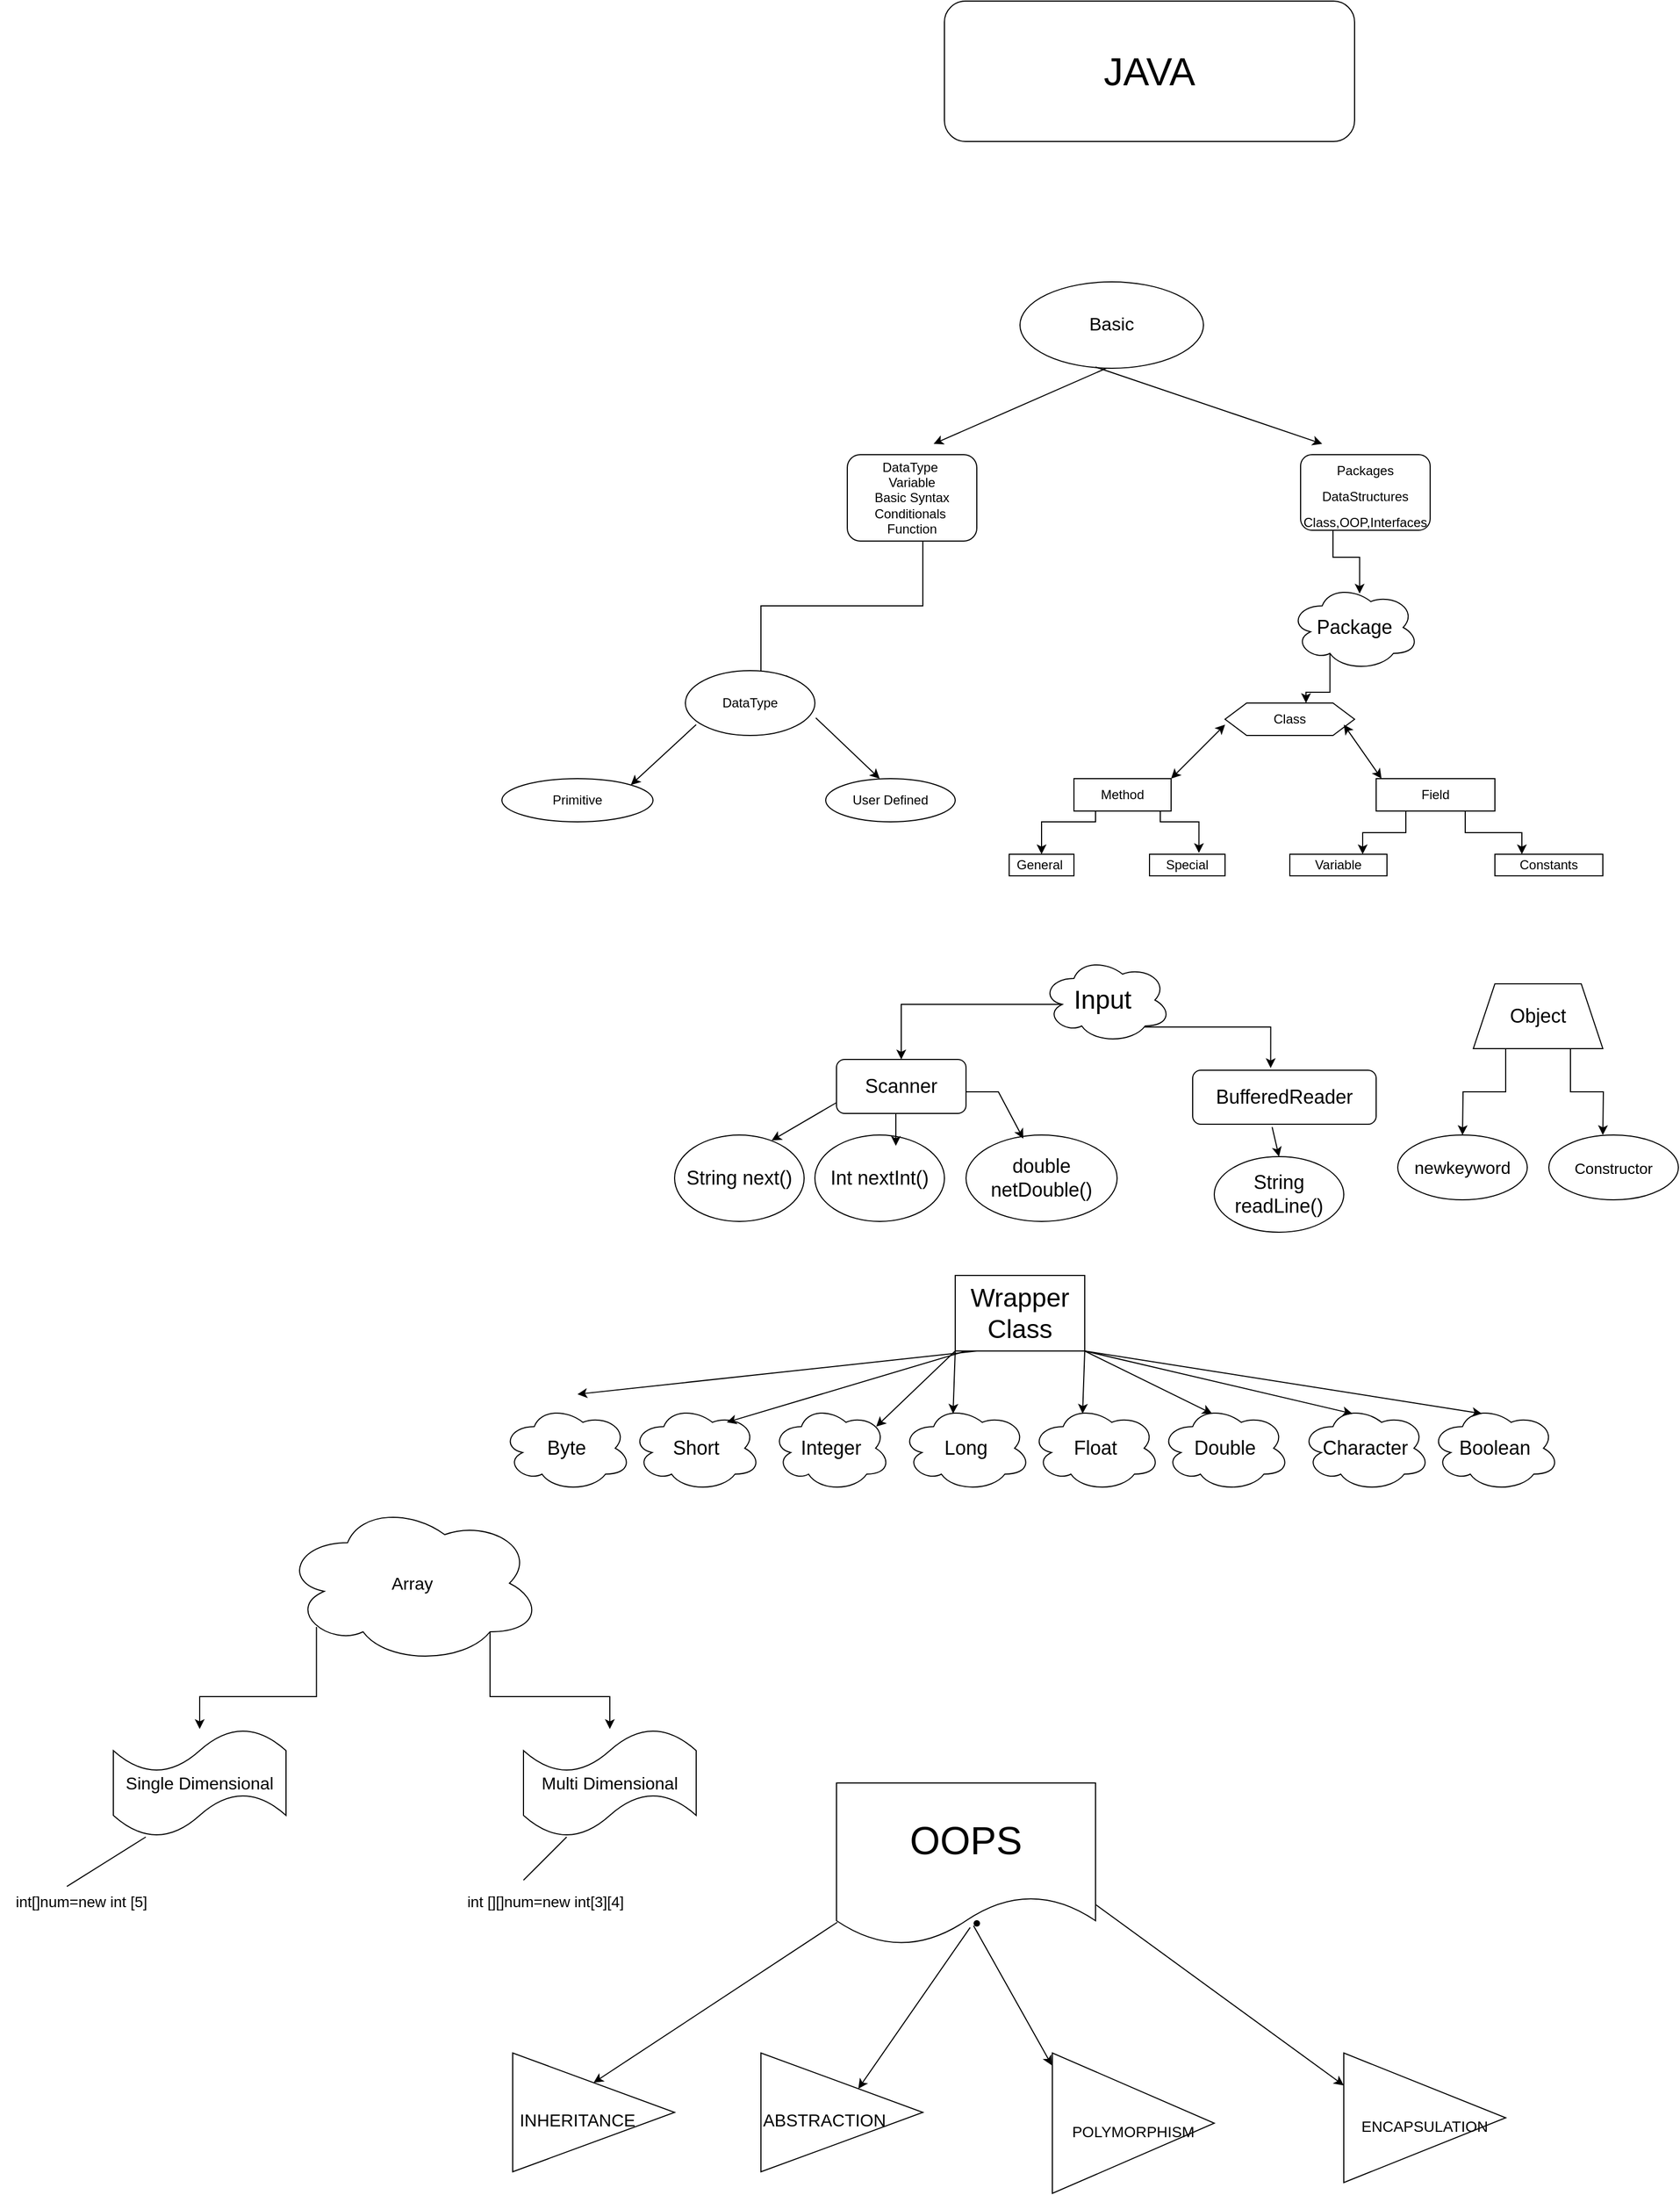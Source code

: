 <mxfile version="20.0.4" type="github">
  <diagram id="sND-rCSmJP05-suhYlH1" name="Page-1">
    <mxGraphModel dx="4478" dy="2800" grid="1" gridSize="10" guides="1" tooltips="1" connect="1" arrows="1" fold="1" page="1" pageScale="1" pageWidth="827" pageHeight="1169" math="0" shadow="0">
      <root>
        <mxCell id="0" />
        <mxCell id="1" parent="0" />
        <mxCell id="pi0GS6j_OADM4Y7yktkx-1" value="&lt;font style=&quot;font-size: 36px;&quot;&gt;JAVA&lt;/font&gt;" style="rounded=1;whiteSpace=wrap;html=1;" parent="1" vertex="1">
          <mxGeometry x="200" y="-340" width="380" height="130" as="geometry" />
        </mxCell>
        <mxCell id="pi0GS6j_OADM4Y7yktkx-2" value="&lt;font style=&quot;font-size: 17px;&quot;&gt;Basic&lt;/font&gt;" style="ellipse;whiteSpace=wrap;html=1;" parent="1" vertex="1">
          <mxGeometry x="270" y="-80" width="170" height="80" as="geometry" />
        </mxCell>
        <mxCell id="zAGFAAuZ6QF6loXqFJau-5" style="edgeStyle=orthogonalEdgeStyle;rounded=0;orthogonalLoop=1;jettySize=auto;html=1;exitX=0.25;exitY=1;exitDx=0;exitDy=0;entryX=0.539;entryY=0.108;entryDx=0;entryDy=0;entryPerimeter=0;fontSize=18;" edge="1" parent="1" source="pi0GS6j_OADM4Y7yktkx-4" target="zAGFAAuZ6QF6loXqFJau-4">
          <mxGeometry relative="1" as="geometry" />
        </mxCell>
        <mxCell id="pi0GS6j_OADM4Y7yktkx-4" value="&lt;font style=&quot;font-size: 12px;&quot;&gt;Packages&lt;br&gt;DataStructures&lt;br&gt;Class,OOP,Interfaces&lt;br&gt;&lt;/font&gt;" style="rounded=1;whiteSpace=wrap;html=1;fontSize=20;" parent="1" vertex="1">
          <mxGeometry x="530" y="80" width="120" height="70" as="geometry" />
        </mxCell>
        <mxCell id="pi0GS6j_OADM4Y7yktkx-35" style="edgeStyle=orthogonalEdgeStyle;rounded=0;orthogonalLoop=1;jettySize=auto;html=1;exitX=0.25;exitY=1;exitDx=0;exitDy=0;entryX=1;entryY=0;entryDx=0;entryDy=0;fontSize=12;" parent="1" source="pi0GS6j_OADM4Y7yktkx-7" target="pi0GS6j_OADM4Y7yktkx-34" edge="1">
          <mxGeometry relative="1" as="geometry">
            <Array as="points">
              <mxPoint x="180" y="220" />
              <mxPoint x="30" y="220" />
              <mxPoint x="30" y="289" />
            </Array>
          </mxGeometry>
        </mxCell>
        <mxCell id="pi0GS6j_OADM4Y7yktkx-7" value="DataType&amp;nbsp;&lt;br&gt;Variable&lt;br&gt;Basic Syntax&lt;br&gt;Conditionals&amp;nbsp;&lt;br&gt;Function" style="rounded=1;whiteSpace=wrap;html=1;fontSize=12;" parent="1" vertex="1">
          <mxGeometry x="110" y="80" width="120" height="80" as="geometry" />
        </mxCell>
        <mxCell id="pi0GS6j_OADM4Y7yktkx-15" value="Class" style="shape=hexagon;perimeter=hexagonPerimeter2;whiteSpace=wrap;html=1;fixedSize=1;fontSize=12;" parent="1" vertex="1">
          <mxGeometry x="460" y="310" width="120" height="30" as="geometry" />
        </mxCell>
        <mxCell id="pi0GS6j_OADM4Y7yktkx-17" value="" style="endArrow=classic;startArrow=classic;html=1;rounded=0;fontSize=12;" parent="1" edge="1">
          <mxGeometry width="50" height="50" relative="1" as="geometry">
            <mxPoint x="410" y="380" as="sourcePoint" />
            <mxPoint x="460" y="330" as="targetPoint" />
          </mxGeometry>
        </mxCell>
        <mxCell id="pi0GS6j_OADM4Y7yktkx-19" value="" style="endArrow=classic;startArrow=classic;html=1;rounded=0;fontSize=12;" parent="1" edge="1">
          <mxGeometry width="50" height="50" relative="1" as="geometry">
            <mxPoint x="605" y="380" as="sourcePoint" />
            <mxPoint x="570" y="330" as="targetPoint" />
          </mxGeometry>
        </mxCell>
        <mxCell id="pi0GS6j_OADM4Y7yktkx-25" style="edgeStyle=orthogonalEdgeStyle;rounded=0;orthogonalLoop=1;jettySize=auto;html=1;exitX=0;exitY=0.5;exitDx=0;exitDy=0;entryX=0.5;entryY=0;entryDx=0;entryDy=0;fontSize=12;" parent="1" source="pi0GS6j_OADM4Y7yktkx-21" target="pi0GS6j_OADM4Y7yktkx-23" edge="1">
          <mxGeometry relative="1" as="geometry">
            <Array as="points">
              <mxPoint x="340" y="395" />
              <mxPoint x="340" y="420" />
              <mxPoint x="290" y="420" />
            </Array>
          </mxGeometry>
        </mxCell>
        <mxCell id="pi0GS6j_OADM4Y7yktkx-27" style="edgeStyle=orthogonalEdgeStyle;rounded=0;orthogonalLoop=1;jettySize=auto;html=1;exitX=1;exitY=0.5;exitDx=0;exitDy=0;entryX=0.654;entryY=-0.06;entryDx=0;entryDy=0;entryPerimeter=0;fontSize=12;" parent="1" source="pi0GS6j_OADM4Y7yktkx-21" target="pi0GS6j_OADM4Y7yktkx-24" edge="1">
          <mxGeometry relative="1" as="geometry">
            <Array as="points">
              <mxPoint x="400" y="395" />
              <mxPoint x="400" y="420" />
              <mxPoint x="436" y="420" />
            </Array>
          </mxGeometry>
        </mxCell>
        <mxCell id="pi0GS6j_OADM4Y7yktkx-21" value="Method" style="whiteSpace=wrap;html=1;fontSize=12;" parent="1" vertex="1">
          <mxGeometry x="320" y="380" width="90" height="30" as="geometry" />
        </mxCell>
        <mxCell id="pi0GS6j_OADM4Y7yktkx-32" style="edgeStyle=orthogonalEdgeStyle;rounded=0;orthogonalLoop=1;jettySize=auto;html=1;exitX=0.25;exitY=1;exitDx=0;exitDy=0;entryX=0.75;entryY=0;entryDx=0;entryDy=0;fontSize=12;" parent="1" source="pi0GS6j_OADM4Y7yktkx-22" target="pi0GS6j_OADM4Y7yktkx-28" edge="1">
          <mxGeometry relative="1" as="geometry" />
        </mxCell>
        <mxCell id="pi0GS6j_OADM4Y7yktkx-33" style="edgeStyle=orthogonalEdgeStyle;rounded=0;orthogonalLoop=1;jettySize=auto;html=1;exitX=0.75;exitY=1;exitDx=0;exitDy=0;fontSize=12;entryX=0.25;entryY=0;entryDx=0;entryDy=0;" parent="1" source="pi0GS6j_OADM4Y7yktkx-22" target="pi0GS6j_OADM4Y7yktkx-29" edge="1">
          <mxGeometry relative="1" as="geometry">
            <mxPoint x="730" y="440" as="targetPoint" />
          </mxGeometry>
        </mxCell>
        <mxCell id="pi0GS6j_OADM4Y7yktkx-22" value="Field" style="whiteSpace=wrap;html=1;fontSize=12;" parent="1" vertex="1">
          <mxGeometry x="600" y="380" width="110" height="30" as="geometry" />
        </mxCell>
        <mxCell id="pi0GS6j_OADM4Y7yktkx-23" value="General&amp;nbsp;" style="whiteSpace=wrap;html=1;fontSize=12;" parent="1" vertex="1">
          <mxGeometry x="260" y="450" width="60" height="20" as="geometry" />
        </mxCell>
        <mxCell id="pi0GS6j_OADM4Y7yktkx-24" value="Special" style="whiteSpace=wrap;html=1;fontSize=12;" parent="1" vertex="1">
          <mxGeometry x="390" y="450" width="70" height="20" as="geometry" />
        </mxCell>
        <mxCell id="pi0GS6j_OADM4Y7yktkx-28" value="Variable" style="whiteSpace=wrap;html=1;fontSize=12;" parent="1" vertex="1">
          <mxGeometry x="520" y="450" width="90" height="20" as="geometry" />
        </mxCell>
        <mxCell id="pi0GS6j_OADM4Y7yktkx-29" value="Constants" style="whiteSpace=wrap;html=1;fontSize=12;" parent="1" vertex="1">
          <mxGeometry x="710" y="450" width="100" height="20" as="geometry" />
        </mxCell>
        <mxCell id="pi0GS6j_OADM4Y7yktkx-34" value="DataType" style="ellipse;whiteSpace=wrap;html=1;fontSize=12;" parent="1" vertex="1">
          <mxGeometry x="-40" y="280" width="120" height="60" as="geometry" />
        </mxCell>
        <mxCell id="pi0GS6j_OADM4Y7yktkx-37" value="Primitive" style="ellipse;whiteSpace=wrap;html=1;fontSize=12;" parent="1" vertex="1">
          <mxGeometry x="-210" y="380" width="140" height="40" as="geometry" />
        </mxCell>
        <mxCell id="pi0GS6j_OADM4Y7yktkx-38" value="User Defined" style="ellipse;whiteSpace=wrap;html=1;fontSize=12;" parent="1" vertex="1">
          <mxGeometry x="90" y="380" width="120" height="40" as="geometry" />
        </mxCell>
        <mxCell id="pi0GS6j_OADM4Y7yktkx-42" value="" style="endArrow=classic;html=1;rounded=0;fontSize=12;entryX=1;entryY=0;entryDx=0;entryDy=0;exitX=0.083;exitY=0.833;exitDx=0;exitDy=0;exitPerimeter=0;" parent="1" source="pi0GS6j_OADM4Y7yktkx-34" target="pi0GS6j_OADM4Y7yktkx-37" edge="1">
          <mxGeometry width="50" height="50" relative="1" as="geometry">
            <mxPoint x="-30" y="320" as="sourcePoint" />
            <mxPoint x="-50" y="420" as="targetPoint" />
          </mxGeometry>
        </mxCell>
        <mxCell id="pi0GS6j_OADM4Y7yktkx-43" value="" style="endArrow=classic;html=1;rounded=0;fontSize=12;exitX=1.007;exitY=0.729;exitDx=0;exitDy=0;exitPerimeter=0;" parent="1" source="pi0GS6j_OADM4Y7yktkx-34" edge="1">
          <mxGeometry width="50" height="50" relative="1" as="geometry">
            <mxPoint x="90" y="310" as="sourcePoint" />
            <mxPoint x="140" y="380" as="targetPoint" />
          </mxGeometry>
        </mxCell>
        <mxCell id="pi0GS6j_OADM4Y7yktkx-52" style="edgeStyle=orthogonalEdgeStyle;rounded=0;orthogonalLoop=1;jettySize=auto;html=1;exitX=0.16;exitY=0.55;exitDx=0;exitDy=0;exitPerimeter=0;entryX=0.75;entryY=0;entryDx=0;entryDy=0;entryPerimeter=0;fontSize=24;" parent="1" source="pi0GS6j_OADM4Y7yktkx-46" edge="1">
          <mxGeometry relative="1" as="geometry">
            <mxPoint x="160" y="640" as="targetPoint" />
            <Array as="points">
              <mxPoint x="160" y="589" />
            </Array>
          </mxGeometry>
        </mxCell>
        <mxCell id="pi0GS6j_OADM4Y7yktkx-53" style="edgeStyle=orthogonalEdgeStyle;rounded=0;orthogonalLoop=1;jettySize=auto;html=1;exitX=0.8;exitY=0.8;exitDx=0;exitDy=0;exitPerimeter=0;entryX=0.425;entryY=-0.04;entryDx=0;entryDy=0;entryPerimeter=0;fontSize=24;" parent="1" source="pi0GS6j_OADM4Y7yktkx-46" target="pi0GS6j_OADM4Y7yktkx-55" edge="1">
          <mxGeometry relative="1" as="geometry">
            <mxPoint x="395" y="640" as="targetPoint" />
            <Array as="points">
              <mxPoint x="502" y="610" />
            </Array>
          </mxGeometry>
        </mxCell>
        <mxCell id="pi0GS6j_OADM4Y7yktkx-46" value="Input&amp;nbsp;" style="ellipse;shape=cloud;whiteSpace=wrap;html=1;fontSize=24;" parent="1" vertex="1">
          <mxGeometry x="290" y="545" width="120" height="80" as="geometry" />
        </mxCell>
        <mxCell id="pi0GS6j_OADM4Y7yktkx-54" value="&lt;span style=&quot;font-size: 18px;&quot;&gt;Scanner&lt;/span&gt;" style="rounded=1;whiteSpace=wrap;html=1;fontSize=10;" parent="1" vertex="1">
          <mxGeometry x="100" y="640" width="120" height="50" as="geometry" />
        </mxCell>
        <mxCell id="pi0GS6j_OADM4Y7yktkx-55" value="&lt;font style=&quot;font-size: 18px;&quot;&gt;BufferedReader&lt;/font&gt;" style="rounded=1;whiteSpace=wrap;html=1;fontSize=10;" parent="1" vertex="1">
          <mxGeometry x="430" y="650" width="170" height="50" as="geometry" />
        </mxCell>
        <mxCell id="pi0GS6j_OADM4Y7yktkx-56" value="String next()" style="ellipse;whiteSpace=wrap;html=1;fontSize=18;" parent="1" vertex="1">
          <mxGeometry x="-50" y="710" width="120" height="80" as="geometry" />
        </mxCell>
        <mxCell id="pi0GS6j_OADM4Y7yktkx-57" value="Int nextInt()" style="ellipse;whiteSpace=wrap;html=1;fontSize=18;" parent="1" vertex="1">
          <mxGeometry x="80" y="710" width="120" height="80" as="geometry" />
        </mxCell>
        <mxCell id="pi0GS6j_OADM4Y7yktkx-58" value="double netDouble()" style="ellipse;whiteSpace=wrap;html=1;fontSize=18;" parent="1" vertex="1">
          <mxGeometry x="220" y="710" width="140" height="80" as="geometry" />
        </mxCell>
        <mxCell id="pi0GS6j_OADM4Y7yktkx-60" value="" style="endArrow=classic;html=1;rounded=0;fontSize=18;" parent="1" edge="1">
          <mxGeometry width="50" height="50" relative="1" as="geometry">
            <mxPoint x="100" y="680" as="sourcePoint" />
            <mxPoint x="40" y="715" as="targetPoint" />
            <Array as="points">
              <mxPoint x="100" y="680" />
            </Array>
          </mxGeometry>
        </mxCell>
        <mxCell id="pi0GS6j_OADM4Y7yktkx-63" value="" style="endArrow=classic;html=1;rounded=0;fontSize=18;" parent="1" edge="1">
          <mxGeometry width="50" height="50" relative="1" as="geometry">
            <mxPoint x="155" y="690" as="sourcePoint" />
            <mxPoint x="155" y="720" as="targetPoint" />
          </mxGeometry>
        </mxCell>
        <mxCell id="pi0GS6j_OADM4Y7yktkx-64" value="" style="endArrow=classic;html=1;rounded=0;fontSize=18;entryX=0.379;entryY=0.042;entryDx=0;entryDy=0;entryPerimeter=0;" parent="1" target="pi0GS6j_OADM4Y7yktkx-58" edge="1">
          <mxGeometry width="50" height="50" relative="1" as="geometry">
            <mxPoint x="220" y="670" as="sourcePoint" />
            <mxPoint x="250" y="700" as="targetPoint" />
            <Array as="points">
              <mxPoint x="250" y="670" />
            </Array>
          </mxGeometry>
        </mxCell>
        <mxCell id="pi0GS6j_OADM4Y7yktkx-65" value="String readLine()" style="ellipse;whiteSpace=wrap;html=1;fontSize=18;" parent="1" vertex="1">
          <mxGeometry x="450" y="730" width="120" height="70" as="geometry" />
        </mxCell>
        <mxCell id="pi0GS6j_OADM4Y7yktkx-66" value="" style="endArrow=classic;html=1;rounded=0;fontSize=18;entryX=0.5;entryY=0;entryDx=0;entryDy=0;exitX=0.433;exitY=1.053;exitDx=0;exitDy=0;exitPerimeter=0;" parent="1" source="pi0GS6j_OADM4Y7yktkx-55" target="pi0GS6j_OADM4Y7yktkx-65" edge="1">
          <mxGeometry width="50" height="50" relative="1" as="geometry">
            <mxPoint x="270" y="670" as="sourcePoint" />
            <mxPoint x="320" y="620" as="targetPoint" />
          </mxGeometry>
        </mxCell>
        <mxCell id="pi0GS6j_OADM4Y7yktkx-67" value="&lt;font style=&quot;font-size: 24px;&quot;&gt;&lt;font style=&quot;&quot;&gt;Wrappe&lt;/font&gt;r Class&lt;/font&gt;" style="whiteSpace=wrap;html=1;fontSize=18;" parent="1" vertex="1">
          <mxGeometry x="210" y="840" width="120" height="70" as="geometry" />
        </mxCell>
        <mxCell id="pi0GS6j_OADM4Y7yktkx-68" value="Integer" style="ellipse;shape=cloud;whiteSpace=wrap;html=1;fontSize=18;" parent="1" vertex="1">
          <mxGeometry x="40" y="960" width="110" height="80" as="geometry" />
        </mxCell>
        <mxCell id="pi0GS6j_OADM4Y7yktkx-69" value="Long" style="ellipse;shape=cloud;whiteSpace=wrap;html=1;fontSize=18;" parent="1" vertex="1">
          <mxGeometry x="160" y="960" width="120" height="80" as="geometry" />
        </mxCell>
        <mxCell id="pi0GS6j_OADM4Y7yktkx-70" value="Float" style="ellipse;shape=cloud;whiteSpace=wrap;html=1;fontSize=18;" parent="1" vertex="1">
          <mxGeometry x="280" y="960" width="120" height="80" as="geometry" />
        </mxCell>
        <mxCell id="pi0GS6j_OADM4Y7yktkx-71" value="Double" style="ellipse;shape=cloud;whiteSpace=wrap;html=1;fontSize=18;" parent="1" vertex="1">
          <mxGeometry x="400" y="960" width="120" height="80" as="geometry" />
        </mxCell>
        <mxCell id="pi0GS6j_OADM4Y7yktkx-72" value="Short" style="ellipse;shape=cloud;whiteSpace=wrap;html=1;fontSize=18;" parent="1" vertex="1">
          <mxGeometry x="-90" y="960" width="120" height="80" as="geometry" />
        </mxCell>
        <mxCell id="pi0GS6j_OADM4Y7yktkx-73" value="Byte" style="ellipse;shape=cloud;whiteSpace=wrap;html=1;fontSize=18;" parent="1" vertex="1">
          <mxGeometry x="-210" y="960" width="120" height="80" as="geometry" />
        </mxCell>
        <mxCell id="pi0GS6j_OADM4Y7yktkx-74" value="Character" style="ellipse;shape=cloud;whiteSpace=wrap;html=1;fontSize=18;" parent="1" vertex="1">
          <mxGeometry x="530" y="960" width="120" height="80" as="geometry" />
        </mxCell>
        <mxCell id="pi0GS6j_OADM4Y7yktkx-75" value="Boolean" style="ellipse;shape=cloud;whiteSpace=wrap;html=1;fontSize=18;" parent="1" vertex="1">
          <mxGeometry x="650" y="960" width="120" height="80" as="geometry" />
        </mxCell>
        <mxCell id="pi0GS6j_OADM4Y7yktkx-80" value="" style="endArrow=classic;html=1;rounded=0;fontSize=24;" parent="1" edge="1">
          <mxGeometry width="50" height="50" relative="1" as="geometry">
            <mxPoint x="230" y="910" as="sourcePoint" />
            <mxPoint x="-140" y="950" as="targetPoint" />
          </mxGeometry>
        </mxCell>
        <mxCell id="pi0GS6j_OADM4Y7yktkx-81" value="" style="endArrow=classic;html=1;rounded=0;fontSize=24;entryX=0.736;entryY=0.2;entryDx=0;entryDy=0;entryPerimeter=0;" parent="1" target="pi0GS6j_OADM4Y7yktkx-72" edge="1">
          <mxGeometry width="50" height="50" relative="1" as="geometry">
            <mxPoint x="220" y="910" as="sourcePoint" />
            <mxPoint x="240" y="820" as="targetPoint" />
          </mxGeometry>
        </mxCell>
        <mxCell id="pi0GS6j_OADM4Y7yktkx-82" value="" style="endArrow=classic;html=1;rounded=0;fontSize=24;entryX=0.88;entryY=0.25;entryDx=0;entryDy=0;entryPerimeter=0;exitX=0;exitY=1;exitDx=0;exitDy=0;" parent="1" source="pi0GS6j_OADM4Y7yktkx-67" target="pi0GS6j_OADM4Y7yktkx-68" edge="1">
          <mxGeometry width="50" height="50" relative="1" as="geometry">
            <mxPoint x="190" y="870" as="sourcePoint" />
            <mxPoint x="240" y="820" as="targetPoint" />
          </mxGeometry>
        </mxCell>
        <mxCell id="pi0GS6j_OADM4Y7yktkx-83" value="" style="endArrow=classic;html=1;rounded=0;fontSize=24;entryX=0.4;entryY=0.1;entryDx=0;entryDy=0;entryPerimeter=0;exitX=1;exitY=1;exitDx=0;exitDy=0;" parent="1" source="pi0GS6j_OADM4Y7yktkx-67" target="pi0GS6j_OADM4Y7yktkx-70" edge="1">
          <mxGeometry width="50" height="50" relative="1" as="geometry">
            <mxPoint x="190" y="870" as="sourcePoint" />
            <mxPoint x="240" y="820" as="targetPoint" />
          </mxGeometry>
        </mxCell>
        <mxCell id="pi0GS6j_OADM4Y7yktkx-84" value="" style="endArrow=classic;html=1;rounded=0;fontSize=24;entryX=0.4;entryY=0.1;entryDx=0;entryDy=0;entryPerimeter=0;" parent="1" target="pi0GS6j_OADM4Y7yktkx-69" edge="1">
          <mxGeometry width="50" height="50" relative="1" as="geometry">
            <mxPoint x="210" y="910" as="sourcePoint" />
            <mxPoint x="220" y="820" as="targetPoint" />
          </mxGeometry>
        </mxCell>
        <mxCell id="pi0GS6j_OADM4Y7yktkx-85" value="" style="endArrow=classic;html=1;rounded=0;fontSize=24;entryX=0.4;entryY=0.1;entryDx=0;entryDy=0;entryPerimeter=0;" parent="1" target="pi0GS6j_OADM4Y7yktkx-74" edge="1">
          <mxGeometry width="50" height="50" relative="1" as="geometry">
            <mxPoint x="330" y="910" as="sourcePoint" />
            <mxPoint x="240" y="820" as="targetPoint" />
          </mxGeometry>
        </mxCell>
        <mxCell id="pi0GS6j_OADM4Y7yktkx-86" value="" style="endArrow=classic;html=1;rounded=0;fontSize=24;entryX=0.4;entryY=0.1;entryDx=0;entryDy=0;entryPerimeter=0;" parent="1" target="pi0GS6j_OADM4Y7yktkx-71" edge="1">
          <mxGeometry width="50" height="50" relative="1" as="geometry">
            <mxPoint x="330" y="910" as="sourcePoint" />
            <mxPoint x="240" y="820" as="targetPoint" />
          </mxGeometry>
        </mxCell>
        <mxCell id="pi0GS6j_OADM4Y7yktkx-92" value="" style="endArrow=classic;html=1;rounded=0;fontSize=24;entryX=0.4;entryY=0.1;entryDx=0;entryDy=0;entryPerimeter=0;" parent="1" target="pi0GS6j_OADM4Y7yktkx-75" edge="1">
          <mxGeometry width="50" height="50" relative="1" as="geometry">
            <mxPoint x="330" y="910" as="sourcePoint" />
            <mxPoint x="530" y="820" as="targetPoint" />
          </mxGeometry>
        </mxCell>
        <mxCell id="zAGFAAuZ6QF6loXqFJau-8" style="edgeStyle=orthogonalEdgeStyle;rounded=0;orthogonalLoop=1;jettySize=auto;html=1;exitX=0.31;exitY=0.8;exitDx=0;exitDy=0;exitPerimeter=0;entryX=0.625;entryY=0;entryDx=0;entryDy=0;fontSize=18;" edge="1" parent="1" source="zAGFAAuZ6QF6loXqFJau-4" target="pi0GS6j_OADM4Y7yktkx-15">
          <mxGeometry relative="1" as="geometry" />
        </mxCell>
        <mxCell id="zAGFAAuZ6QF6loXqFJau-4" value="&lt;font style=&quot;font-size: 18px;&quot;&gt;Package&lt;/font&gt;" style="ellipse;shape=cloud;whiteSpace=wrap;html=1;" vertex="1" parent="1">
          <mxGeometry x="520" y="200" width="120" height="80" as="geometry" />
        </mxCell>
        <mxCell id="zAGFAAuZ6QF6loXqFJau-6" value="" style="endArrow=classic;html=1;rounded=0;fontSize=18;exitX=0.411;exitY=0.985;exitDx=0;exitDy=0;exitPerimeter=0;" edge="1" parent="1" source="pi0GS6j_OADM4Y7yktkx-2">
          <mxGeometry width="50" height="50" relative="1" as="geometry">
            <mxPoint x="230" y="410" as="sourcePoint" />
            <mxPoint x="550" y="70" as="targetPoint" />
          </mxGeometry>
        </mxCell>
        <mxCell id="zAGFAAuZ6QF6loXqFJau-7" value="" style="endArrow=classic;html=1;rounded=0;fontSize=18;" edge="1" parent="1">
          <mxGeometry width="50" height="50" relative="1" as="geometry">
            <mxPoint x="350" as="sourcePoint" />
            <mxPoint x="190" y="70" as="targetPoint" />
          </mxGeometry>
        </mxCell>
        <mxCell id="zAGFAAuZ6QF6loXqFJau-10" style="edgeStyle=orthogonalEdgeStyle;rounded=0;orthogonalLoop=1;jettySize=auto;html=1;exitX=0.25;exitY=1;exitDx=0;exitDy=0;fontSize=18;" edge="1" parent="1" source="zAGFAAuZ6QF6loXqFJau-9">
          <mxGeometry relative="1" as="geometry">
            <mxPoint x="680" y="710" as="targetPoint" />
          </mxGeometry>
        </mxCell>
        <mxCell id="zAGFAAuZ6QF6loXqFJau-11" style="edgeStyle=orthogonalEdgeStyle;rounded=0;orthogonalLoop=1;jettySize=auto;html=1;exitX=0.75;exitY=1;exitDx=0;exitDy=0;fontSize=18;" edge="1" parent="1" source="zAGFAAuZ6QF6loXqFJau-9">
          <mxGeometry relative="1" as="geometry">
            <mxPoint x="810" y="710" as="targetPoint" />
          </mxGeometry>
        </mxCell>
        <mxCell id="zAGFAAuZ6QF6loXqFJau-9" value="Object" style="shape=trapezoid;perimeter=trapezoidPerimeter;whiteSpace=wrap;html=1;fixedSize=1;fontSize=18;" vertex="1" parent="1">
          <mxGeometry x="690" y="570" width="120" height="60" as="geometry" />
        </mxCell>
        <mxCell id="zAGFAAuZ6QF6loXqFJau-12" value="&lt;font size=&quot;3&quot;&gt;newkeyword&lt;/font&gt;" style="ellipse;whiteSpace=wrap;html=1;fontSize=18;" vertex="1" parent="1">
          <mxGeometry x="620" y="710" width="120" height="60" as="geometry" />
        </mxCell>
        <mxCell id="zAGFAAuZ6QF6loXqFJau-13" value="&lt;font style=&quot;font-size: 14px;&quot;&gt;Constructor&lt;/font&gt;" style="ellipse;whiteSpace=wrap;html=1;fontSize=18;" vertex="1" parent="1">
          <mxGeometry x="760" y="710" width="120" height="60" as="geometry" />
        </mxCell>
        <mxCell id="zAGFAAuZ6QF6loXqFJau-22" style="edgeStyle=orthogonalEdgeStyle;rounded=0;orthogonalLoop=1;jettySize=auto;html=1;exitX=0.13;exitY=0.77;exitDx=0;exitDy=0;exitPerimeter=0;fontSize=14;" edge="1" parent="1" source="zAGFAAuZ6QF6loXqFJau-14" target="zAGFAAuZ6QF6loXqFJau-15">
          <mxGeometry relative="1" as="geometry" />
        </mxCell>
        <mxCell id="zAGFAAuZ6QF6loXqFJau-24" style="edgeStyle=orthogonalEdgeStyle;rounded=0;orthogonalLoop=1;jettySize=auto;html=1;exitX=0.8;exitY=0.8;exitDx=0;exitDy=0;exitPerimeter=0;fontSize=14;" edge="1" parent="1" source="zAGFAAuZ6QF6loXqFJau-14" target="zAGFAAuZ6QF6loXqFJau-16">
          <mxGeometry relative="1" as="geometry" />
        </mxCell>
        <mxCell id="zAGFAAuZ6QF6loXqFJau-14" value="&lt;font size=&quot;3&quot;&gt;Array&lt;/font&gt;" style="ellipse;shape=cloud;whiteSpace=wrap;html=1;fontSize=14;" vertex="1" parent="1">
          <mxGeometry x="-413" y="1050" width="240" height="150" as="geometry" />
        </mxCell>
        <mxCell id="zAGFAAuZ6QF6loXqFJau-15" value="&lt;font size=&quot;3&quot;&gt;Single Dimensional&lt;/font&gt;" style="shape=tape;whiteSpace=wrap;html=1;fontSize=18;" vertex="1" parent="1">
          <mxGeometry x="-570" y="1260" width="160" height="100" as="geometry" />
        </mxCell>
        <mxCell id="zAGFAAuZ6QF6loXqFJau-16" value="&lt;font size=&quot;3&quot;&gt;Multi Dimensional&lt;/font&gt;" style="shape=tape;whiteSpace=wrap;html=1;fontSize=18;" vertex="1" parent="1">
          <mxGeometry x="-190" y="1260" width="160" height="100" as="geometry" />
        </mxCell>
        <mxCell id="zAGFAAuZ6QF6loXqFJau-17" value="int[]num=new int [5]" style="text;html=1;align=center;verticalAlign=middle;resizable=0;points=[];autosize=1;strokeColor=none;fillColor=none;fontSize=14;" vertex="1" parent="1">
          <mxGeometry x="-675" y="1405" width="150" height="30" as="geometry" />
        </mxCell>
        <mxCell id="zAGFAAuZ6QF6loXqFJau-18" value="int [][]num=new int[3][4]" style="text;html=1;align=center;verticalAlign=middle;resizable=0;points=[];autosize=1;strokeColor=none;fillColor=none;fontSize=14;" vertex="1" parent="1">
          <mxGeometry x="-255" y="1405" width="170" height="30" as="geometry" />
        </mxCell>
        <mxCell id="zAGFAAuZ6QF6loXqFJau-19" value="" style="endArrow=none;html=1;rounded=0;fontSize=14;exitX=0.413;exitY=0.028;exitDx=0;exitDy=0;exitPerimeter=0;entryX=0.188;entryY=1;entryDx=0;entryDy=0;entryPerimeter=0;" edge="1" parent="1" source="zAGFAAuZ6QF6loXqFJau-17" target="zAGFAAuZ6QF6loXqFJau-15">
          <mxGeometry width="50" height="50" relative="1" as="geometry">
            <mxPoint x="-260" y="1140" as="sourcePoint" />
            <mxPoint x="-210" y="1090" as="targetPoint" />
          </mxGeometry>
        </mxCell>
        <mxCell id="zAGFAAuZ6QF6loXqFJau-20" value="" style="endArrow=none;html=1;rounded=0;fontSize=14;entryX=0.25;entryY=1;entryDx=0;entryDy=0;entryPerimeter=0;" edge="1" parent="1" target="zAGFAAuZ6QF6loXqFJau-16">
          <mxGeometry width="50" height="50" relative="1" as="geometry">
            <mxPoint x="-190" y="1400" as="sourcePoint" />
            <mxPoint x="-210" y="1090" as="targetPoint" />
          </mxGeometry>
        </mxCell>
        <mxCell id="zAGFAAuZ6QF6loXqFJau-25" value="OOPS" style="shape=document;whiteSpace=wrap;html=1;boundedLbl=1;fontSize=36;" vertex="1" parent="1">
          <mxGeometry x="100" y="1310" width="240" height="150" as="geometry" />
        </mxCell>
        <mxCell id="zAGFAAuZ6QF6loXqFJau-26" value="&lt;font size=&quot;3&quot;&gt;&amp;nbsp;INHERITANCE&lt;/font&gt;" style="triangle;whiteSpace=wrap;html=1;fontSize=36;align=left;" vertex="1" parent="1">
          <mxGeometry x="-200" y="1560" width="150" height="110" as="geometry" />
        </mxCell>
        <mxCell id="zAGFAAuZ6QF6loXqFJau-27" value="&lt;font size=&quot;3&quot;&gt;ABSTRACTION&lt;/font&gt;" style="triangle;whiteSpace=wrap;html=1;fontSize=36;align=left;" vertex="1" parent="1">
          <mxGeometry x="30" y="1560" width="150" height="110" as="geometry" />
        </mxCell>
        <mxCell id="zAGFAAuZ6QF6loXqFJau-28" value="&lt;font style=&quot;font-size: 14px;&quot;&gt;POLYMORPHISM&lt;/font&gt;" style="triangle;whiteSpace=wrap;html=1;fontSize=36;" vertex="1" parent="1">
          <mxGeometry x="300" y="1560" width="150" height="130" as="geometry" />
        </mxCell>
        <mxCell id="zAGFAAuZ6QF6loXqFJau-29" value="&lt;font style=&quot;font-size: 14px;&quot;&gt;ENCAPSULATION&lt;/font&gt;" style="triangle;whiteSpace=wrap;html=1;fontSize=36;" vertex="1" parent="1">
          <mxGeometry x="570" y="1560" width="150" height="120" as="geometry" />
        </mxCell>
        <mxCell id="zAGFAAuZ6QF6loXqFJau-32" value="" style="endArrow=classic;html=1;rounded=0;fontSize=36;entryX=0.5;entryY=0;entryDx=0;entryDy=0;exitX=0.003;exitY=0.86;exitDx=0;exitDy=0;exitPerimeter=0;" edge="1" parent="1" source="zAGFAAuZ6QF6loXqFJau-25" target="zAGFAAuZ6QF6loXqFJau-26">
          <mxGeometry width="50" height="50" relative="1" as="geometry">
            <mxPoint x="80" y="1320" as="sourcePoint" />
            <mxPoint x="130" y="1270" as="targetPoint" />
          </mxGeometry>
        </mxCell>
        <mxCell id="zAGFAAuZ6QF6loXqFJau-33" value="" style="endArrow=classic;html=1;rounded=0;fontSize=36;entryX=0;entryY=0.25;entryDx=0;entryDy=0;exitX=1;exitY=0.75;exitDx=0;exitDy=0;" edge="1" parent="1" source="zAGFAAuZ6QF6loXqFJau-25" target="zAGFAAuZ6QF6loXqFJau-29">
          <mxGeometry width="50" height="50" relative="1" as="geometry">
            <mxPoint x="370" y="1420" as="sourcePoint" />
            <mxPoint x="130" y="1270" as="targetPoint" />
          </mxGeometry>
        </mxCell>
        <mxCell id="zAGFAAuZ6QF6loXqFJau-34" value="" style="endArrow=classic;html=1;rounded=0;fontSize=36;entryX=-0.003;entryY=0.088;entryDx=0;entryDy=0;entryPerimeter=0;exitX=0.529;exitY=0.881;exitDx=0;exitDy=0;exitPerimeter=0;" edge="1" parent="1" source="zAGFAAuZ6QF6loXqFJau-25" target="zAGFAAuZ6QF6loXqFJau-28">
          <mxGeometry width="50" height="50" relative="1" as="geometry">
            <mxPoint x="80" y="1320" as="sourcePoint" />
            <mxPoint x="130" y="1270" as="targetPoint" />
          </mxGeometry>
        </mxCell>
        <mxCell id="zAGFAAuZ6QF6loXqFJau-35" value="" style="endArrow=classic;html=1;rounded=0;fontSize=36;exitX=0.516;exitY=0.892;exitDx=0;exitDy=0;exitPerimeter=0;" edge="1" parent="1" source="zAGFAAuZ6QF6loXqFJau-25" target="zAGFAAuZ6QF6loXqFJau-27">
          <mxGeometry width="50" height="50" relative="1" as="geometry">
            <mxPoint x="80" y="1320" as="sourcePoint" />
            <mxPoint x="130" y="1270" as="targetPoint" />
          </mxGeometry>
        </mxCell>
        <mxCell id="zAGFAAuZ6QF6loXqFJau-36" value="" style="shape=waypoint;sketch=0;size=6;pointerEvents=1;points=[];fillColor=none;resizable=0;rotatable=0;perimeter=centerPerimeter;snapToPoint=1;fontSize=36;" vertex="1" parent="1">
          <mxGeometry x="210" y="1420" width="40" height="40" as="geometry" />
        </mxCell>
      </root>
    </mxGraphModel>
  </diagram>
</mxfile>
